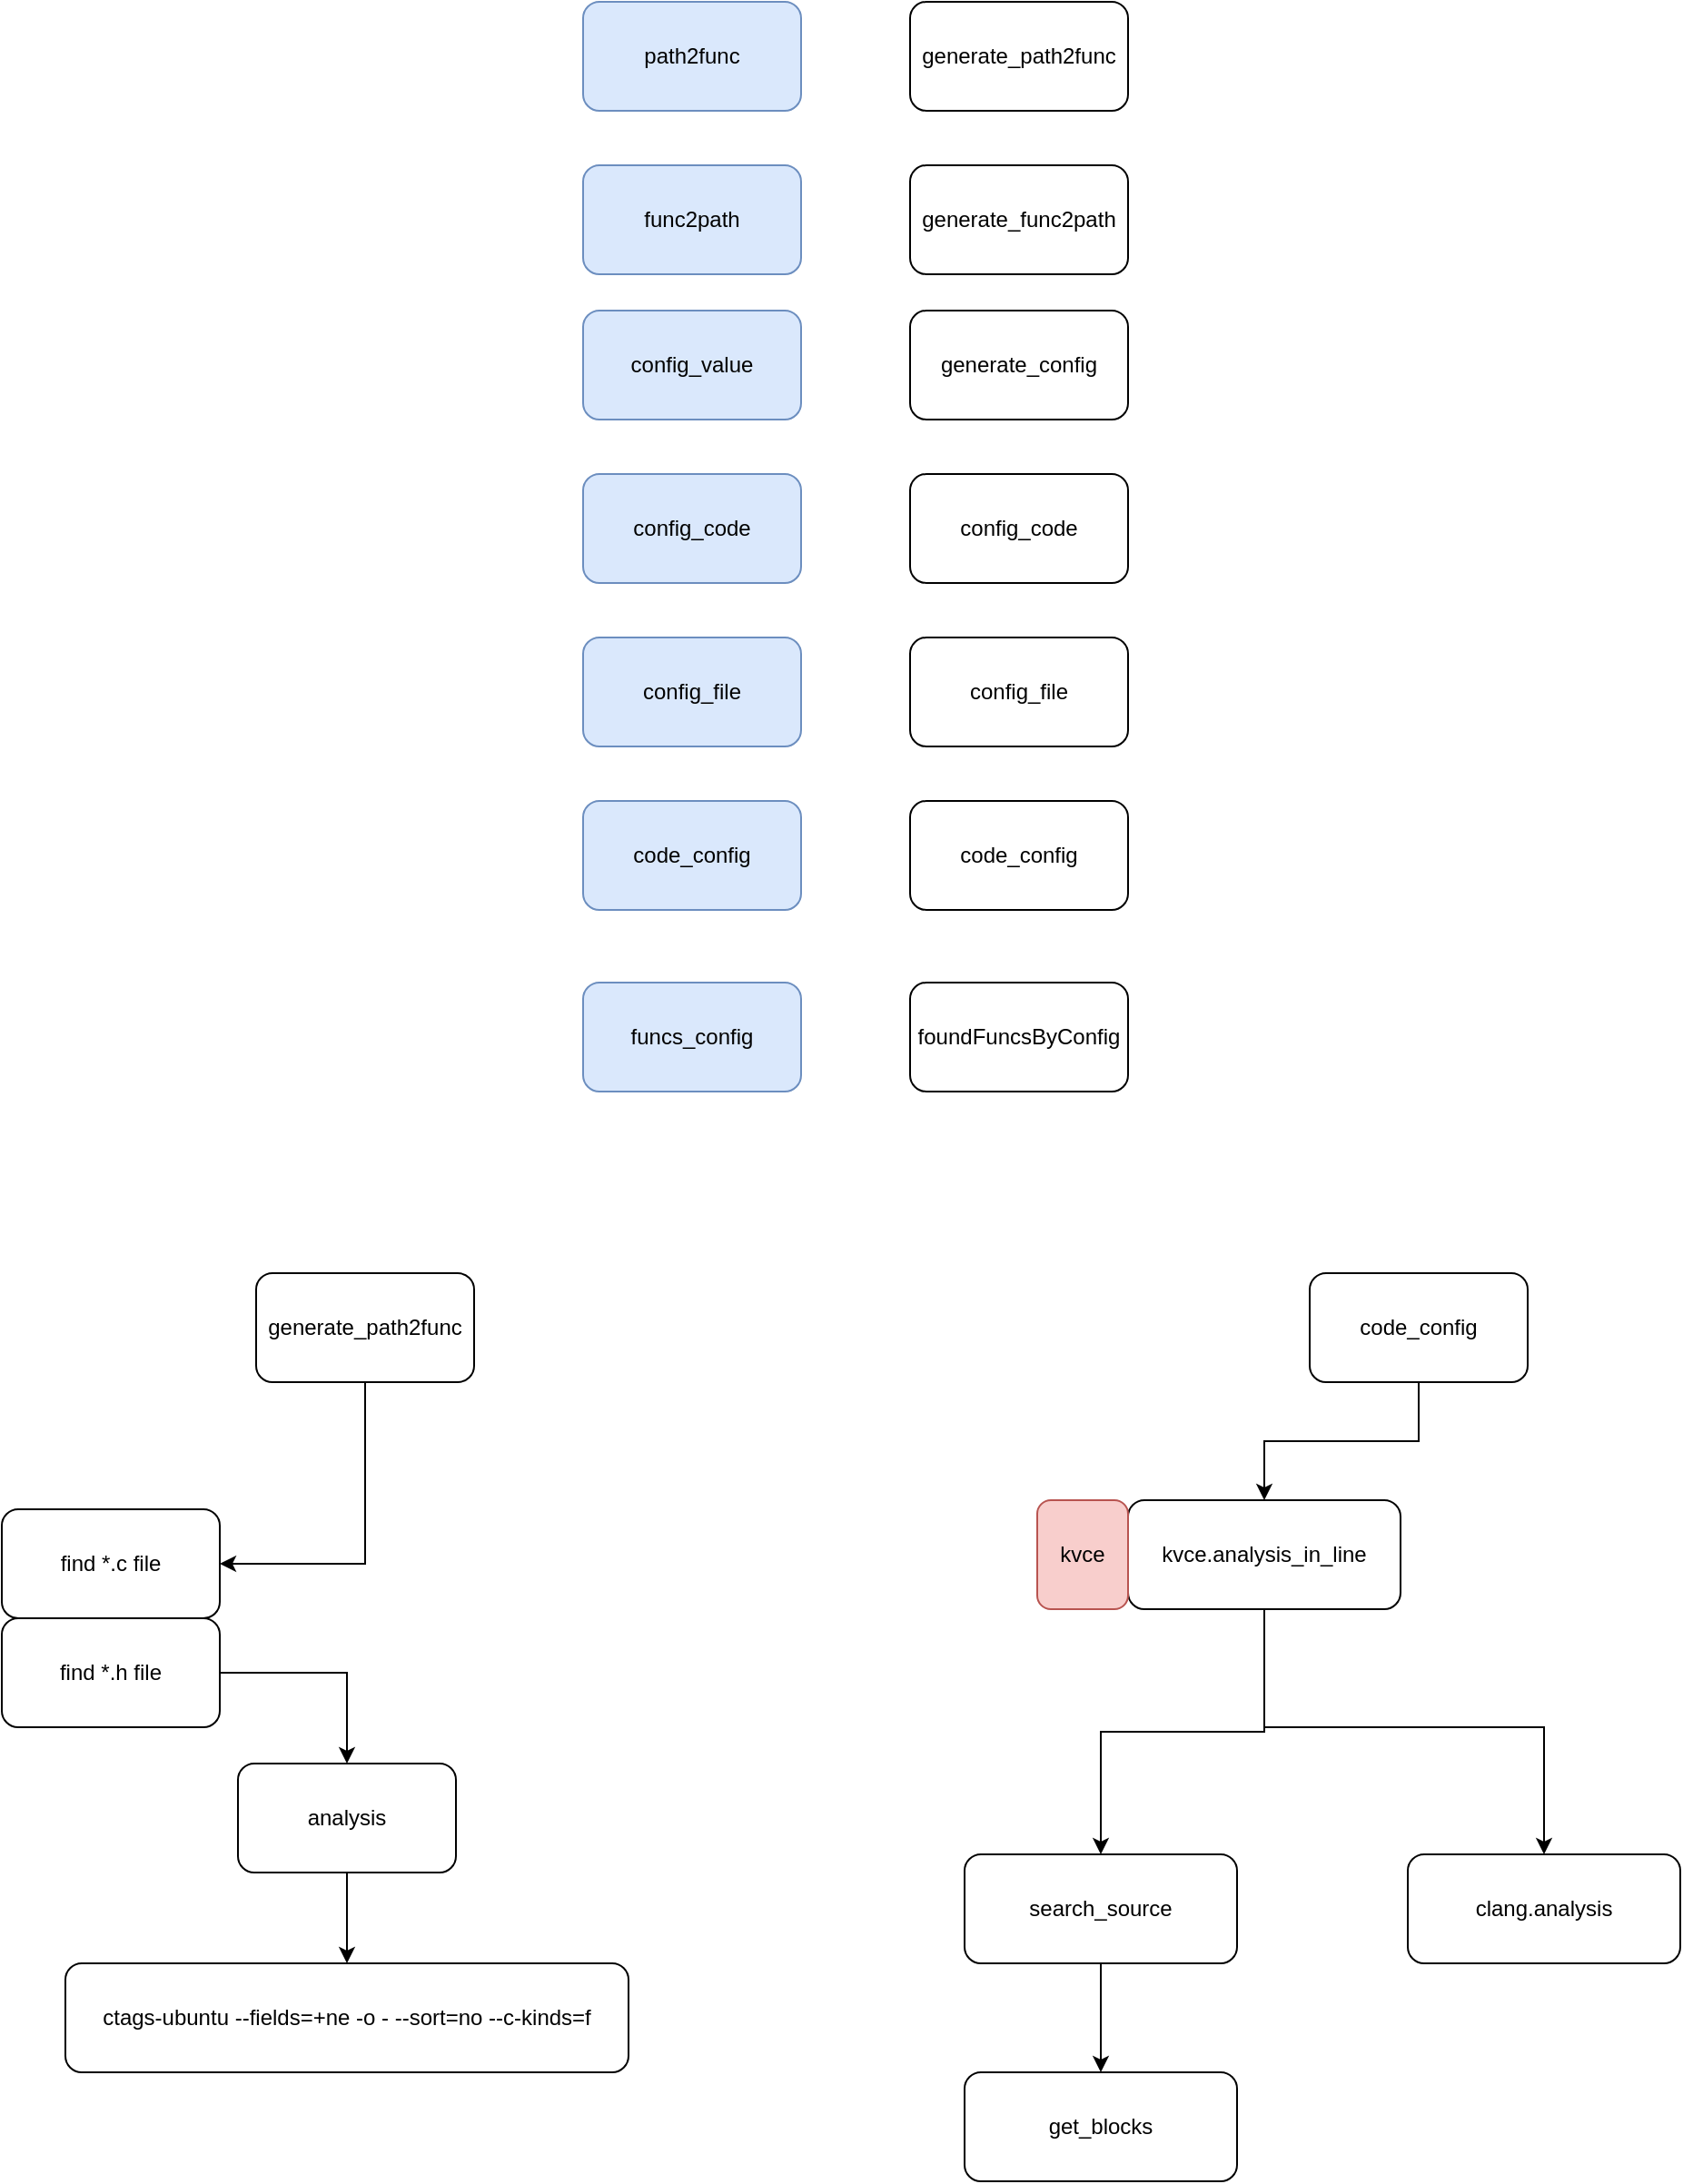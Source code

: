 <mxfile version="24.0.8" type="github">
  <diagram name="第 1 页" id="cT_dWv44AKkI8dZ2TpmG">
    <mxGraphModel dx="1797" dy="1819" grid="1" gridSize="10" guides="1" tooltips="1" connect="1" arrows="1" fold="1" page="1" pageScale="1" pageWidth="827" pageHeight="1169" math="0" shadow="0">
      <root>
        <mxCell id="0" />
        <mxCell id="1" parent="0" />
        <mxCell id="MJD19fluLZeddZfSbF4P-1" value="path2func" style="rounded=1;whiteSpace=wrap;html=1;fillColor=#dae8fc;strokeColor=#6c8ebf;" vertex="1" parent="1">
          <mxGeometry x="-40" y="-270" width="120" height="60" as="geometry" />
        </mxCell>
        <mxCell id="MJD19fluLZeddZfSbF4P-2" value="generate_path2func" style="rounded=1;whiteSpace=wrap;html=1;" vertex="1" parent="1">
          <mxGeometry x="140" y="-270" width="120" height="60" as="geometry" />
        </mxCell>
        <mxCell id="MJD19fluLZeddZfSbF4P-3" value="func2path" style="rounded=1;whiteSpace=wrap;html=1;fillColor=#dae8fc;strokeColor=#6c8ebf;" vertex="1" parent="1">
          <mxGeometry x="-40" y="-180" width="120" height="60" as="geometry" />
        </mxCell>
        <mxCell id="MJD19fluLZeddZfSbF4P-4" value="config_value" style="rounded=1;whiteSpace=wrap;html=1;fillColor=#dae8fc;strokeColor=#6c8ebf;" vertex="1" parent="1">
          <mxGeometry x="-40" y="-100" width="120" height="60" as="geometry" />
        </mxCell>
        <mxCell id="MJD19fluLZeddZfSbF4P-5" value="config_code" style="rounded=1;whiteSpace=wrap;html=1;fillColor=#dae8fc;strokeColor=#6c8ebf;" vertex="1" parent="1">
          <mxGeometry x="-40" y="-10" width="120" height="60" as="geometry" />
        </mxCell>
        <mxCell id="MJD19fluLZeddZfSbF4P-6" value="config_file" style="rounded=1;whiteSpace=wrap;html=1;fillColor=#dae8fc;strokeColor=#6c8ebf;" vertex="1" parent="1">
          <mxGeometry x="-40" y="80" width="120" height="60" as="geometry" />
        </mxCell>
        <mxCell id="MJD19fluLZeddZfSbF4P-8" value="generate_func2path" style="rounded=1;whiteSpace=wrap;html=1;" vertex="1" parent="1">
          <mxGeometry x="140" y="-180" width="120" height="60" as="geometry" />
        </mxCell>
        <mxCell id="MJD19fluLZeddZfSbF4P-10" value="generate_config" style="rounded=1;whiteSpace=wrap;html=1;" vertex="1" parent="1">
          <mxGeometry x="140" y="-100" width="120" height="60" as="geometry" />
        </mxCell>
        <mxCell id="MJD19fluLZeddZfSbF4P-11" value="config_code" style="rounded=1;whiteSpace=wrap;html=1;" vertex="1" parent="1">
          <mxGeometry x="140" y="-10" width="120" height="60" as="geometry" />
        </mxCell>
        <mxCell id="MJD19fluLZeddZfSbF4P-12" value="config_file" style="rounded=1;whiteSpace=wrap;html=1;" vertex="1" parent="1">
          <mxGeometry x="140" y="80" width="120" height="60" as="geometry" />
        </mxCell>
        <mxCell id="MJD19fluLZeddZfSbF4P-13" value="code_config" style="rounded=1;whiteSpace=wrap;html=1;fillColor=#dae8fc;strokeColor=#6c8ebf;" vertex="1" parent="1">
          <mxGeometry x="-40" y="170" width="120" height="60" as="geometry" />
        </mxCell>
        <mxCell id="MJD19fluLZeddZfSbF4P-14" value="funcs_config" style="rounded=1;whiteSpace=wrap;html=1;fillColor=#dae8fc;strokeColor=#6c8ebf;" vertex="1" parent="1">
          <mxGeometry x="-40" y="270" width="120" height="60" as="geometry" />
        </mxCell>
        <mxCell id="MJD19fluLZeddZfSbF4P-16" value="code_config" style="rounded=1;whiteSpace=wrap;html=1;" vertex="1" parent="1">
          <mxGeometry x="140" y="170" width="120" height="60" as="geometry" />
        </mxCell>
        <mxCell id="MJD19fluLZeddZfSbF4P-18" value="foundFuncsByConfig" style="rounded=1;whiteSpace=wrap;html=1;" vertex="1" parent="1">
          <mxGeometry x="140" y="270" width="120" height="60" as="geometry" />
        </mxCell>
        <mxCell id="MJD19fluLZeddZfSbF4P-25" style="edgeStyle=orthogonalEdgeStyle;rounded=0;orthogonalLoop=1;jettySize=auto;html=1;" edge="1" parent="1" source="MJD19fluLZeddZfSbF4P-21" target="MJD19fluLZeddZfSbF4P-22">
          <mxGeometry relative="1" as="geometry">
            <Array as="points">
              <mxPoint x="-160" y="590" />
            </Array>
          </mxGeometry>
        </mxCell>
        <mxCell id="MJD19fluLZeddZfSbF4P-21" value="generate_path2func" style="rounded=1;whiteSpace=wrap;html=1;" vertex="1" parent="1">
          <mxGeometry x="-220" y="430" width="120" height="60" as="geometry" />
        </mxCell>
        <mxCell id="MJD19fluLZeddZfSbF4P-22" value="find *.c file" style="rounded=1;whiteSpace=wrap;html=1;" vertex="1" parent="1">
          <mxGeometry x="-360" y="560" width="120" height="60" as="geometry" />
        </mxCell>
        <mxCell id="MJD19fluLZeddZfSbF4P-26" style="edgeStyle=orthogonalEdgeStyle;rounded=0;orthogonalLoop=1;jettySize=auto;html=1;" edge="1" parent="1" source="MJD19fluLZeddZfSbF4P-23" target="MJD19fluLZeddZfSbF4P-24">
          <mxGeometry relative="1" as="geometry" />
        </mxCell>
        <mxCell id="MJD19fluLZeddZfSbF4P-23" value="find *.h file" style="rounded=1;whiteSpace=wrap;html=1;" vertex="1" parent="1">
          <mxGeometry x="-360" y="620" width="120" height="60" as="geometry" />
        </mxCell>
        <mxCell id="MJD19fluLZeddZfSbF4P-28" style="edgeStyle=orthogonalEdgeStyle;rounded=0;orthogonalLoop=1;jettySize=auto;html=1;" edge="1" parent="1" source="MJD19fluLZeddZfSbF4P-24" target="MJD19fluLZeddZfSbF4P-27">
          <mxGeometry relative="1" as="geometry" />
        </mxCell>
        <mxCell id="MJD19fluLZeddZfSbF4P-24" value="analysis" style="rounded=1;whiteSpace=wrap;html=1;" vertex="1" parent="1">
          <mxGeometry x="-230" y="700" width="120" height="60" as="geometry" />
        </mxCell>
        <mxCell id="MJD19fluLZeddZfSbF4P-27" value="ctags-ubuntu --fields=+ne -o - --sort=no --c-kinds=f" style="rounded=1;whiteSpace=wrap;html=1;" vertex="1" parent="1">
          <mxGeometry x="-325" y="810" width="310" height="60" as="geometry" />
        </mxCell>
        <mxCell id="MJD19fluLZeddZfSbF4P-32" style="edgeStyle=orthogonalEdgeStyle;rounded=0;orthogonalLoop=1;jettySize=auto;html=1;" edge="1" parent="1" source="MJD19fluLZeddZfSbF4P-29" target="MJD19fluLZeddZfSbF4P-30">
          <mxGeometry relative="1" as="geometry" />
        </mxCell>
        <mxCell id="MJD19fluLZeddZfSbF4P-29" value="code_config" style="rounded=1;whiteSpace=wrap;html=1;" vertex="1" parent="1">
          <mxGeometry x="360" y="430" width="120" height="60" as="geometry" />
        </mxCell>
        <mxCell id="MJD19fluLZeddZfSbF4P-36" style="edgeStyle=orthogonalEdgeStyle;rounded=0;orthogonalLoop=1;jettySize=auto;html=1;" edge="1" parent="1" source="MJD19fluLZeddZfSbF4P-30" target="MJD19fluLZeddZfSbF4P-33">
          <mxGeometry relative="1" as="geometry" />
        </mxCell>
        <mxCell id="MJD19fluLZeddZfSbF4P-38" style="edgeStyle=orthogonalEdgeStyle;rounded=0;orthogonalLoop=1;jettySize=auto;html=1;" edge="1" parent="1" source="MJD19fluLZeddZfSbF4P-30" target="MJD19fluLZeddZfSbF4P-34">
          <mxGeometry relative="1" as="geometry">
            <Array as="points">
              <mxPoint x="335" y="680" />
              <mxPoint x="489" y="680" />
            </Array>
          </mxGeometry>
        </mxCell>
        <mxCell id="MJD19fluLZeddZfSbF4P-30" value="kvce.analysis_in_line" style="rounded=1;whiteSpace=wrap;html=1;" vertex="1" parent="1">
          <mxGeometry x="260" y="555" width="150" height="60" as="geometry" />
        </mxCell>
        <mxCell id="MJD19fluLZeddZfSbF4P-31" value="kvce" style="rounded=1;whiteSpace=wrap;html=1;fillColor=#f8cecc;strokeColor=#b85450;" vertex="1" parent="1">
          <mxGeometry x="210" y="555" width="50" height="60" as="geometry" />
        </mxCell>
        <mxCell id="MJD19fluLZeddZfSbF4P-37" style="edgeStyle=orthogonalEdgeStyle;rounded=0;orthogonalLoop=1;jettySize=auto;html=1;" edge="1" parent="1" source="MJD19fluLZeddZfSbF4P-33" target="MJD19fluLZeddZfSbF4P-35">
          <mxGeometry relative="1" as="geometry" />
        </mxCell>
        <mxCell id="MJD19fluLZeddZfSbF4P-33" value="search_source" style="rounded=1;whiteSpace=wrap;html=1;" vertex="1" parent="1">
          <mxGeometry x="170" y="750" width="150" height="60" as="geometry" />
        </mxCell>
        <mxCell id="MJD19fluLZeddZfSbF4P-34" value="clang.analysis" style="rounded=1;whiteSpace=wrap;html=1;" vertex="1" parent="1">
          <mxGeometry x="414" y="750" width="150" height="60" as="geometry" />
        </mxCell>
        <mxCell id="MJD19fluLZeddZfSbF4P-35" value="get_blocks" style="rounded=1;whiteSpace=wrap;html=1;" vertex="1" parent="1">
          <mxGeometry x="170" y="870" width="150" height="60" as="geometry" />
        </mxCell>
      </root>
    </mxGraphModel>
  </diagram>
</mxfile>
